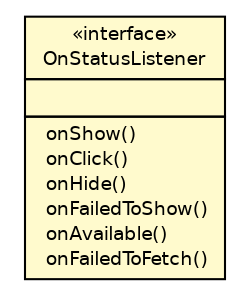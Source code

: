 #!/usr/local/bin/dot
#
# Class diagram 
# Generated by UMLGraph version 5.2 (http://www.umlgraph.org/)
#

digraph G {
	edge [fontname="Helvetica",fontsize=10,labelfontname="Helvetica",labelfontsize=10];
	node [fontname="Helvetica",fontsize=10,shape=plaintext];
	nodesep=0.25;
	ranksep=0.5;
	// com.heyzap.sdk.ads.HeyzapAds.OnStatusListener
	c7962 [label=<<table title="com.heyzap.sdk.ads.HeyzapAds.OnStatusListener" border="0" cellborder="1" cellspacing="0" cellpadding="2" port="p" bgcolor="lemonChiffon" href="./HeyzapAds.OnStatusListener.html">
		<tr><td><table border="0" cellspacing="0" cellpadding="1">
<tr><td align="center" balign="center"> &#171;interface&#187; </td></tr>
<tr><td align="center" balign="center"> OnStatusListener </td></tr>
		</table></td></tr>
		<tr><td><table border="0" cellspacing="0" cellpadding="1">
<tr><td align="left" balign="left">  </td></tr>
		</table></td></tr>
		<tr><td><table border="0" cellspacing="0" cellpadding="1">
<tr><td align="left" balign="left">  onShow() </td></tr>
<tr><td align="left" balign="left">  onClick() </td></tr>
<tr><td align="left" balign="left">  onHide() </td></tr>
<tr><td align="left" balign="left">  onFailedToShow() </td></tr>
<tr><td align="left" balign="left">  onAvailable() </td></tr>
<tr><td align="left" balign="left">  onFailedToFetch() </td></tr>
		</table></td></tr>
		</table>>, fontname="Helvetica", fontcolor="black", fontsize=9.0];
}

